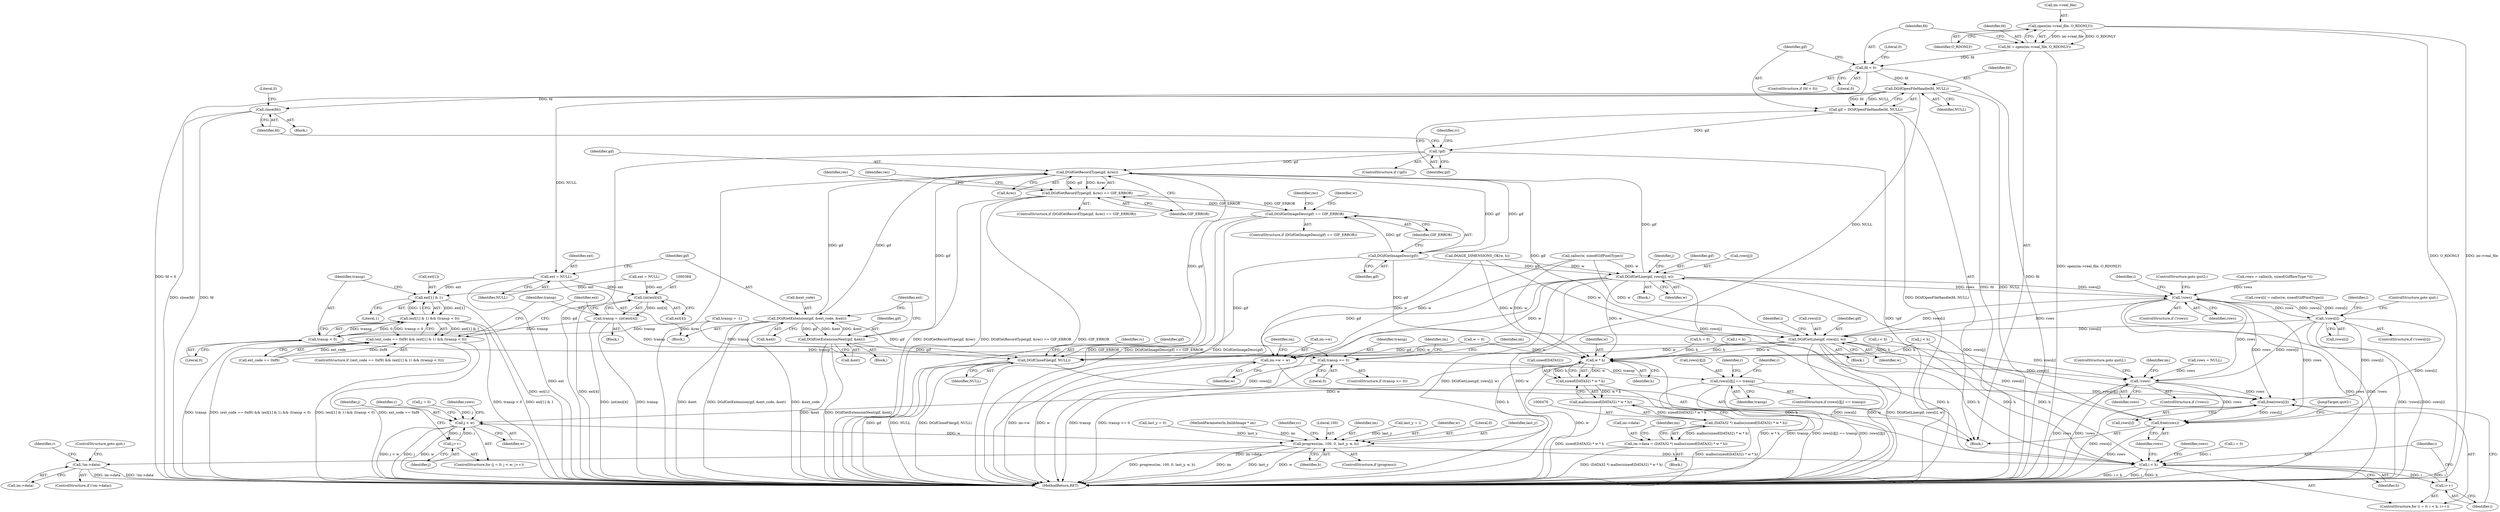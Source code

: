 digraph "0_enlightment_37a96801663b7b4cd3fbe56cc0eb8b6a17e766a8@API" {
"1000175" [label="(Call,open(im->real_file, O_RDONLY))"];
"1000173" [label="(Call,fd = open(im->real_file, O_RDONLY))"];
"1000181" [label="(Call,fd < 0)"];
"1000188" [label="(Call,DGifOpenFileHandle(fd, NULL))"];
"1000186" [label="(Call,gif = DGifOpenFileHandle(fd, NULL))"];
"1000192" [label="(Call,!gif)"];
"1000206" [label="(Call,DGifGetRecordType(gif, &rec))"];
"1000205" [label="(Call,DGifGetRecordType(gif, &rec) == GIF_ERROR)"];
"1000224" [label="(Call,DGifGetImageDesc(gif) == GIF_ERROR)"];
"1000225" [label="(Call,DGifGetImageDesc(gif))"];
"1000319" [label="(Call,DGifGetLine(gif, rows[j], w))"];
"1000260" [label="(Call,!rows)"];
"1000282" [label="(Call,!rows[i])"];
"1000337" [label="(Call,DGifGetLine(gif, rows[i], w))"];
"1000416" [label="(Call,!rows)"];
"1000761" [label="(Call,free(rows[i]))"];
"1000765" [label="(Call,free(rows))"];
"1000420" [label="(Call,im->w = w)"];
"1000481" [label="(Call,w * h)"];
"1000478" [label="(Call,sizeof(DATA32) * w * h)"];
"1000477" [label="(Call,malloc(sizeof(DATA32) * w * h))"];
"1000475" [label="(Call,(DATA32 *) malloc(sizeof(DATA32) * w * h))"];
"1000471" [label="(Call,im->data = (DATA32 *) malloc(sizeof(DATA32) * w * h))"];
"1000485" [label="(Call,!im->data)"];
"1000553" [label="(Call,j < w)"];
"1000556" [label="(Call,j++)"];
"1000741" [label="(Call,progress(im, 100, 0, last_y, w, h))"];
"1000756" [label="(Call,i < h)"];
"1000759" [label="(Call,i++)"];
"1000768" [label="(Call,DGifCloseFile(gif, NULL))"];
"1000357" [label="(Call,DGifGetExtension(gif, &ext_code, &ext))"];
"1000391" [label="(Call,DGifGetExtensionNext(gif, &ext))"];
"1000195" [label="(Call,close(fd))"];
"1000354" [label="(Call,ext = NULL)"];
"1000372" [label="(Call,ext[1] & 1)"];
"1000371" [label="(Call,(ext[1] & 1) && (transp < 0))"];
"1000367" [label="(Call,(ext_code == 0xf9) && (ext[1] & 1) && (transp < 0))"];
"1000383" [label="(Call,(int)ext[4])"];
"1000381" [label="(Call,transp = (int)ext[4])"];
"1000377" [label="(Call,transp < 0)"];
"1000399" [label="(Call,transp >= 0)"];
"1000560" [label="(Call,rows[i][j] == transp)"];
"1000281" [label="(ControlStructure,if (!rows[i]))"];
"1000175" [label="(Call,open(im->real_file, O_RDONLY))"];
"1000484" [label="(ControlStructure,if (!im->data))"];
"1000354" [label="(Call,ext = NULL)"];
"1000195" [label="(Call,close(fd))"];
"1000249" [label="(Call,IMAGE_DIMENSIONS_OK(w, h))"];
"1000180" [label="(ControlStructure,if (fd < 0))"];
"1000767" [label="(JumpTarget,quit2:)"];
"1000449" [label="(Block,)"];
"1000697" [label="(Identifier,r)"];
"1000481" [label="(Call,w * h)"];
"1000282" [label="(Call,!rows[i])"];
"1000566" [label="(Identifier,transp)"];
"1000314" [label="(Identifier,j)"];
"1000613" [label="(Identifier,r)"];
"1000549" [label="(ControlStructure,for (j = 0; j < w; j++))"];
"1000692" [label="(Call,last_y = i)"];
"1000765" [label="(Call,free(rows))"];
"1000267" [label="(Call,i < h)"];
"1000472" [label="(Call,im->data)"];
"1000422" [label="(Identifier,im)"];
"1000756" [label="(Call,i < h)"];
"1000478" [label="(Call,sizeof(DATA32) * w * h)"];
"1000759" [label="(Call,i++)"];
"1000192" [label="(Call,!gif)"];
"1000351" [label="(Block,)"];
"1000471" [label="(Call,im->data = (DATA32 *) malloc(sizeof(DATA32) * w * h))"];
"1000331" [label="(Call,i < h)"];
"1000198" [label="(Literal,0)"];
"1000378" [label="(Identifier,transp)"];
"1000342" [label="(Identifier,w)"];
"1000486" [label="(Call,im->data)"];
"1000746" [label="(Identifier,w)"];
"1000193" [label="(Identifier,gif)"];
"1000189" [label="(Identifier,fd)"];
"1000364" [label="(Identifier,ext)"];
"1000379" [label="(Literal,0)"];
"1000427" [label="(Identifier,im)"];
"1000560" [label="(Call,rows[i][j] == transp)"];
"1000318" [label="(Block,)"];
"1000393" [label="(Call,&ext)"];
"1000392" [label="(Identifier,gif)"];
"1000114" [label="(Block,)"];
"1000277" [label="(Call,calloc(w, sizeof(GifPixelType)))"];
"1000181" [label="(Call,fd < 0)"];
"1000335" [label="(Identifier,i)"];
"1000477" [label="(Call,malloc(sizeof(DATA32) * w * h))"];
"1000182" [label="(Identifier,fd)"];
"1000213" [label="(Identifier,rec)"];
"1000194" [label="(Block,)"];
"1000385" [label="(Call,ext[4])"];
"1000210" [label="(Identifier,GIF_ERROR)"];
"1000762" [label="(Call,rows[i])"];
"1000400" [label="(Identifier,transp)"];
"1000424" [label="(Identifier,w)"];
"1000760" [label="(Identifier,i)"];
"1000226" [label="(Identifier,gif)"];
"1000391" [label="(Call,DGifGetExtensionNext(gif, &ext))"];
"1000320" [label="(Identifier,gif)"];
"1000259" [label="(ControlStructure,if (!rows))"];
"1000555" [label="(Identifier,w)"];
"1000770" [label="(Identifier,NULL)"];
"1000183" [label="(Literal,0)"];
"1000417" [label="(Identifier,rows)"];
"1000163" [label="(Call,transp = -1)"];
"1000265" [label="(Identifier,i)"];
"1000405" [label="(Identifier,im)"];
"1000744" [label="(Literal,0)"];
"1000261" [label="(Identifier,rows)"];
"1000135" [label="(Call,w = 0)"];
"1000176" [label="(Call,im->real_file)"];
"1000772" [label="(Identifier,rc)"];
"1000185" [label="(Literal,0)"];
"1000415" [label="(ControlStructure,if (!rows))"];
"1000260" [label="(Call,!rows)"];
"1000475" [label="(Call,(DATA32 *) malloc(sizeof(DATA32) * w * h))"];
"1000745" [label="(Identifier,last_y)"];
"1000366" [label="(ControlStructure,if ((ext_code == 0xf9) && (ext[1] & 1) && (transp < 0)))"];
"1000557" [label="(Identifier,j)"];
"1000376" [label="(Literal,1)"];
"1000768" [label="(Call,DGifCloseFile(gif, NULL))"];
"1000152" [label="(Call,last_y = 0)"];
"1000207" [label="(Identifier,gif)"];
"1000324" [label="(Identifier,w)"];
"1000489" [label="(ControlStructure,goto quit;)"];
"1000739" [label="(ControlStructure,if (progress))"];
"1000204" [label="(ControlStructure,if (DGifGetRecordType(gif, &rec) == GIF_ERROR))"];
"1000757" [label="(Identifier,i)"];
"1000234" [label="(Identifier,w)"];
"1000191" [label="(ControlStructure,if (!gif))"];
"1000188" [label="(Call,DGifOpenFileHandle(fd, NULL))"];
"1000416" [label="(Call,!rows)"];
"1000550" [label="(Call,j = 0)"];
"1000569" [label="(Identifier,r)"];
"1000262" [label="(ControlStructure,goto quit2;)"];
"1000337" [label="(Call,DGifGetLine(gif, rows[i], w))"];
"1000483" [label="(Identifier,h)"];
"1000336" [label="(Block,)"];
"1000365" [label="(Block,)"];
"1000563" [label="(Identifier,rows)"];
"1000373" [label="(Call,ext[1])"];
"1000283" [label="(Call,rows[i])"];
"1000554" [label="(Identifier,j)"];
"1000553" [label="(Call,j < w)"];
"1000110" [label="(MethodParameterIn,ImlibImage * im)"];
"1000412" [label="(Identifier,im)"];
"1000173" [label="(Call,fd = open(im->real_file, O_RDONLY))"];
"1000559" [label="(ControlStructure,if (rows[i][j] == transp))"];
"1000253" [label="(Call,rows = calloc(h, sizeof(GifRowType *)))"];
"1000223" [label="(ControlStructure,if (DGifGetImageDesc(gif) == GIF_ERROR))"];
"1000421" [label="(Call,im->w)"];
"1000206" [label="(Call,DGifGetRecordType(gif, &rec))"];
"1000741" [label="(Call,progress(im, 100, 0, last_y, w, h))"];
"1000493" [label="(Identifier,r)"];
"1000383" [label="(Call,(int)ext[4])"];
"1000357" [label="(Call,DGifGetExtension(gif, &ext_code, &ext))"];
"1000356" [label="(Identifier,NULL)"];
"1000310" [label="(Call,j < h)"];
"1000382" [label="(Identifier,transp)"];
"1000339" [label="(Call,rows[i])"];
"1000371" [label="(Call,(ext[1] & 1) && (transp < 0))"];
"1000367" [label="(Call,(ext_code == 0xf9) && (ext[1] & 1) && (transp < 0))"];
"1000187" [label="(Identifier,gif)"];
"1000479" [label="(Call,sizeof(DATA32))"];
"1000758" [label="(Identifier,h)"];
"1000196" [label="(Identifier,fd)"];
"1000225" [label="(Call,DGifGetImageDesc(gif))"];
"1000766" [label="(Identifier,rows)"];
"1000286" [label="(ControlStructure,goto quit;)"];
"1000487" [label="(Identifier,im)"];
"1000380" [label="(Block,)"];
"1000338" [label="(Identifier,gif)"];
"1000361" [label="(Call,&ext)"];
"1000190" [label="(Identifier,NULL)"];
"1000556" [label="(Call,j++)"];
"1000372" [label="(Call,ext[1] & 1)"];
"1000399" [label="(Call,transp >= 0)"];
"1000321" [label="(Call,rows[j])"];
"1000200" [label="(Identifier,rc)"];
"1000273" [label="(Call,rows[i] = calloc(w, sizeof(GifPixelType)))"];
"1000227" [label="(Identifier,GIF_ERROR)"];
"1000381" [label="(Call,transp = (int)ext[4])"];
"1000186" [label="(Call,gif = DGifOpenFileHandle(fd, NULL))"];
"1000752" [label="(ControlStructure,for (i = 0; i < h; i++))"];
"1000319" [label="(Call,DGifGetLine(gif, rows[j], w))"];
"1000769" [label="(Identifier,gif)"];
"1000359" [label="(Call,&ext_code)"];
"1000749" [label="(Identifier,rc)"];
"1000160" [label="(Call,rows = NULL)"];
"1000174" [label="(Identifier,fd)"];
"1000355" [label="(Identifier,ext)"];
"1000377" [label="(Call,transp < 0)"];
"1000230" [label="(Identifier,rec)"];
"1000485" [label="(Call,!im->data)"];
"1000401" [label="(Literal,0)"];
"1000747" [label="(Identifier,h)"];
"1000271" [label="(Identifier,i)"];
"1000398" [label="(ControlStructure,if (transp >= 0))"];
"1000763" [label="(Identifier,rows)"];
"1000743" [label="(Literal,100)"];
"1000753" [label="(Call,i = 0)"];
"1000561" [label="(Call,rows[i][j])"];
"1000139" [label="(Call,h = 0)"];
"1000420" [label="(Call,im->w = w)"];
"1000419" [label="(ControlStructure,goto quit2;)"];
"1000773" [label="(MethodReturn,RET)"];
"1000224" [label="(Call,DGifGetImageDesc(gif) == GIF_ERROR)"];
"1000482" [label="(Identifier,w)"];
"1000388" [label="(Call,ext = NULL)"];
"1000389" [label="(Identifier,ext)"];
"1000208" [label="(Call,&rec)"];
"1000218" [label="(Identifier,rec)"];
"1000761" [label="(Call,free(rows[i]))"];
"1000179" [label="(Identifier,O_RDONLY)"];
"1000205" [label="(Call,DGifGetRecordType(gif, &rec) == GIF_ERROR)"];
"1000742" [label="(Identifier,im)"];
"1000368" [label="(Call,ext_code == 0xf9)"];
"1000358" [label="(Identifier,gif)"];
"1000175" -> "1000173"  [label="AST: "];
"1000175" -> "1000179"  [label="CFG: "];
"1000176" -> "1000175"  [label="AST: "];
"1000179" -> "1000175"  [label="AST: "];
"1000173" -> "1000175"  [label="CFG: "];
"1000175" -> "1000773"  [label="DDG: O_RDONLY"];
"1000175" -> "1000773"  [label="DDG: im->real_file"];
"1000175" -> "1000173"  [label="DDG: im->real_file"];
"1000175" -> "1000173"  [label="DDG: O_RDONLY"];
"1000173" -> "1000114"  [label="AST: "];
"1000174" -> "1000173"  [label="AST: "];
"1000182" -> "1000173"  [label="CFG: "];
"1000173" -> "1000773"  [label="DDG: open(im->real_file, O_RDONLY)"];
"1000173" -> "1000181"  [label="DDG: fd"];
"1000181" -> "1000180"  [label="AST: "];
"1000181" -> "1000183"  [label="CFG: "];
"1000182" -> "1000181"  [label="AST: "];
"1000183" -> "1000181"  [label="AST: "];
"1000185" -> "1000181"  [label="CFG: "];
"1000187" -> "1000181"  [label="CFG: "];
"1000181" -> "1000773"  [label="DDG: fd"];
"1000181" -> "1000773"  [label="DDG: fd < 0"];
"1000181" -> "1000188"  [label="DDG: fd"];
"1000188" -> "1000186"  [label="AST: "];
"1000188" -> "1000190"  [label="CFG: "];
"1000189" -> "1000188"  [label="AST: "];
"1000190" -> "1000188"  [label="AST: "];
"1000186" -> "1000188"  [label="CFG: "];
"1000188" -> "1000773"  [label="DDG: NULL"];
"1000188" -> "1000773"  [label="DDG: fd"];
"1000188" -> "1000186"  [label="DDG: fd"];
"1000188" -> "1000186"  [label="DDG: NULL"];
"1000188" -> "1000195"  [label="DDG: fd"];
"1000188" -> "1000354"  [label="DDG: NULL"];
"1000188" -> "1000768"  [label="DDG: NULL"];
"1000186" -> "1000114"  [label="AST: "];
"1000187" -> "1000186"  [label="AST: "];
"1000193" -> "1000186"  [label="CFG: "];
"1000186" -> "1000773"  [label="DDG: DGifOpenFileHandle(fd, NULL)"];
"1000186" -> "1000192"  [label="DDG: gif"];
"1000192" -> "1000191"  [label="AST: "];
"1000192" -> "1000193"  [label="CFG: "];
"1000193" -> "1000192"  [label="AST: "];
"1000196" -> "1000192"  [label="CFG: "];
"1000200" -> "1000192"  [label="CFG: "];
"1000192" -> "1000773"  [label="DDG: gif"];
"1000192" -> "1000773"  [label="DDG: !gif"];
"1000192" -> "1000206"  [label="DDG: gif"];
"1000206" -> "1000205"  [label="AST: "];
"1000206" -> "1000208"  [label="CFG: "];
"1000207" -> "1000206"  [label="AST: "];
"1000208" -> "1000206"  [label="AST: "];
"1000210" -> "1000206"  [label="CFG: "];
"1000206" -> "1000773"  [label="DDG: &rec"];
"1000206" -> "1000205"  [label="DDG: gif"];
"1000206" -> "1000205"  [label="DDG: &rec"];
"1000391" -> "1000206"  [label="DDG: gif"];
"1000225" -> "1000206"  [label="DDG: gif"];
"1000337" -> "1000206"  [label="DDG: gif"];
"1000319" -> "1000206"  [label="DDG: gif"];
"1000357" -> "1000206"  [label="DDG: gif"];
"1000206" -> "1000225"  [label="DDG: gif"];
"1000206" -> "1000357"  [label="DDG: gif"];
"1000206" -> "1000768"  [label="DDG: gif"];
"1000205" -> "1000204"  [label="AST: "];
"1000205" -> "1000210"  [label="CFG: "];
"1000210" -> "1000205"  [label="AST: "];
"1000213" -> "1000205"  [label="CFG: "];
"1000218" -> "1000205"  [label="CFG: "];
"1000205" -> "1000773"  [label="DDG: GIF_ERROR"];
"1000205" -> "1000773"  [label="DDG: DGifGetRecordType(gif, &rec)"];
"1000205" -> "1000773"  [label="DDG: DGifGetRecordType(gif, &rec) == GIF_ERROR"];
"1000224" -> "1000205"  [label="DDG: GIF_ERROR"];
"1000205" -> "1000224"  [label="DDG: GIF_ERROR"];
"1000224" -> "1000223"  [label="AST: "];
"1000224" -> "1000227"  [label="CFG: "];
"1000225" -> "1000224"  [label="AST: "];
"1000227" -> "1000224"  [label="AST: "];
"1000230" -> "1000224"  [label="CFG: "];
"1000234" -> "1000224"  [label="CFG: "];
"1000224" -> "1000773"  [label="DDG: DGifGetImageDesc(gif)"];
"1000224" -> "1000773"  [label="DDG: GIF_ERROR"];
"1000224" -> "1000773"  [label="DDG: DGifGetImageDesc(gif) == GIF_ERROR"];
"1000225" -> "1000224"  [label="DDG: gif"];
"1000225" -> "1000226"  [label="CFG: "];
"1000226" -> "1000225"  [label="AST: "];
"1000227" -> "1000225"  [label="CFG: "];
"1000225" -> "1000319"  [label="DDG: gif"];
"1000225" -> "1000337"  [label="DDG: gif"];
"1000225" -> "1000768"  [label="DDG: gif"];
"1000319" -> "1000318"  [label="AST: "];
"1000319" -> "1000324"  [label="CFG: "];
"1000320" -> "1000319"  [label="AST: "];
"1000321" -> "1000319"  [label="AST: "];
"1000324" -> "1000319"  [label="AST: "];
"1000314" -> "1000319"  [label="CFG: "];
"1000319" -> "1000773"  [label="DDG: DGifGetLine(gif, rows[j], w)"];
"1000319" -> "1000773"  [label="DDG: w"];
"1000319" -> "1000773"  [label="DDG: rows[j]"];
"1000319" -> "1000260"  [label="DDG: rows[j]"];
"1000260" -> "1000319"  [label="DDG: rows"];
"1000277" -> "1000319"  [label="DDG: w"];
"1000249" -> "1000319"  [label="DDG: w"];
"1000319" -> "1000416"  [label="DDG: rows[j]"];
"1000319" -> "1000420"  [label="DDG: w"];
"1000319" -> "1000481"  [label="DDG: w"];
"1000319" -> "1000765"  [label="DDG: rows[j]"];
"1000319" -> "1000768"  [label="DDG: gif"];
"1000260" -> "1000259"  [label="AST: "];
"1000260" -> "1000261"  [label="CFG: "];
"1000261" -> "1000260"  [label="AST: "];
"1000262" -> "1000260"  [label="CFG: "];
"1000265" -> "1000260"  [label="CFG: "];
"1000260" -> "1000773"  [label="DDG: !rows"];
"1000260" -> "1000773"  [label="DDG: rows"];
"1000337" -> "1000260"  [label="DDG: rows[i]"];
"1000253" -> "1000260"  [label="DDG: rows"];
"1000282" -> "1000260"  [label="DDG: rows[i]"];
"1000260" -> "1000282"  [label="DDG: rows"];
"1000260" -> "1000337"  [label="DDG: rows"];
"1000260" -> "1000416"  [label="DDG: rows"];
"1000260" -> "1000761"  [label="DDG: rows"];
"1000260" -> "1000765"  [label="DDG: rows"];
"1000282" -> "1000281"  [label="AST: "];
"1000282" -> "1000283"  [label="CFG: "];
"1000283" -> "1000282"  [label="AST: "];
"1000286" -> "1000282"  [label="CFG: "];
"1000271" -> "1000282"  [label="CFG: "];
"1000282" -> "1000773"  [label="DDG: !rows[i]"];
"1000282" -> "1000773"  [label="DDG: rows[i]"];
"1000273" -> "1000282"  [label="DDG: rows[i]"];
"1000282" -> "1000337"  [label="DDG: rows[i]"];
"1000282" -> "1000416"  [label="DDG: rows[i]"];
"1000282" -> "1000761"  [label="DDG: rows[i]"];
"1000282" -> "1000765"  [label="DDG: rows[i]"];
"1000337" -> "1000336"  [label="AST: "];
"1000337" -> "1000342"  [label="CFG: "];
"1000338" -> "1000337"  [label="AST: "];
"1000339" -> "1000337"  [label="AST: "];
"1000342" -> "1000337"  [label="AST: "];
"1000335" -> "1000337"  [label="CFG: "];
"1000337" -> "1000773"  [label="DDG: rows[i]"];
"1000337" -> "1000773"  [label="DDG: w"];
"1000337" -> "1000773"  [label="DDG: DGifGetLine(gif, rows[i], w)"];
"1000249" -> "1000337"  [label="DDG: w"];
"1000277" -> "1000337"  [label="DDG: w"];
"1000337" -> "1000416"  [label="DDG: rows[i]"];
"1000337" -> "1000420"  [label="DDG: w"];
"1000337" -> "1000481"  [label="DDG: w"];
"1000337" -> "1000761"  [label="DDG: rows[i]"];
"1000337" -> "1000765"  [label="DDG: rows[i]"];
"1000337" -> "1000768"  [label="DDG: gif"];
"1000416" -> "1000415"  [label="AST: "];
"1000416" -> "1000417"  [label="CFG: "];
"1000417" -> "1000416"  [label="AST: "];
"1000419" -> "1000416"  [label="CFG: "];
"1000422" -> "1000416"  [label="CFG: "];
"1000416" -> "1000773"  [label="DDG: !rows"];
"1000416" -> "1000773"  [label="DDG: rows"];
"1000160" -> "1000416"  [label="DDG: rows"];
"1000416" -> "1000761"  [label="DDG: rows"];
"1000416" -> "1000765"  [label="DDG: rows"];
"1000761" -> "1000752"  [label="AST: "];
"1000761" -> "1000762"  [label="CFG: "];
"1000762" -> "1000761"  [label="AST: "];
"1000760" -> "1000761"  [label="CFG: "];
"1000761" -> "1000773"  [label="DDG: rows[i]"];
"1000560" -> "1000761"  [label="DDG: rows[i][j]"];
"1000761" -> "1000765"  [label="DDG: rows[i]"];
"1000765" -> "1000114"  [label="AST: "];
"1000765" -> "1000766"  [label="CFG: "];
"1000766" -> "1000765"  [label="AST: "];
"1000767" -> "1000765"  [label="CFG: "];
"1000765" -> "1000773"  [label="DDG: rows"];
"1000420" -> "1000114"  [label="AST: "];
"1000420" -> "1000424"  [label="CFG: "];
"1000421" -> "1000420"  [label="AST: "];
"1000424" -> "1000420"  [label="AST: "];
"1000427" -> "1000420"  [label="CFG: "];
"1000420" -> "1000773"  [label="DDG: w"];
"1000420" -> "1000773"  [label="DDG: im->w"];
"1000135" -> "1000420"  [label="DDG: w"];
"1000249" -> "1000420"  [label="DDG: w"];
"1000277" -> "1000420"  [label="DDG: w"];
"1000481" -> "1000478"  [label="AST: "];
"1000481" -> "1000483"  [label="CFG: "];
"1000482" -> "1000481"  [label="AST: "];
"1000483" -> "1000481"  [label="AST: "];
"1000478" -> "1000481"  [label="CFG: "];
"1000481" -> "1000773"  [label="DDG: w"];
"1000481" -> "1000478"  [label="DDG: w"];
"1000481" -> "1000478"  [label="DDG: h"];
"1000135" -> "1000481"  [label="DDG: w"];
"1000249" -> "1000481"  [label="DDG: w"];
"1000277" -> "1000481"  [label="DDG: w"];
"1000310" -> "1000481"  [label="DDG: h"];
"1000331" -> "1000481"  [label="DDG: h"];
"1000267" -> "1000481"  [label="DDG: h"];
"1000139" -> "1000481"  [label="DDG: h"];
"1000481" -> "1000553"  [label="DDG: w"];
"1000481" -> "1000741"  [label="DDG: h"];
"1000481" -> "1000756"  [label="DDG: h"];
"1000478" -> "1000477"  [label="AST: "];
"1000479" -> "1000478"  [label="AST: "];
"1000477" -> "1000478"  [label="CFG: "];
"1000478" -> "1000773"  [label="DDG: w * h"];
"1000478" -> "1000477"  [label="DDG: w * h"];
"1000477" -> "1000475"  [label="AST: "];
"1000475" -> "1000477"  [label="CFG: "];
"1000477" -> "1000773"  [label="DDG: sizeof(DATA32) * w * h"];
"1000477" -> "1000475"  [label="DDG: sizeof(DATA32) * w * h"];
"1000475" -> "1000471"  [label="AST: "];
"1000476" -> "1000475"  [label="AST: "];
"1000471" -> "1000475"  [label="CFG: "];
"1000475" -> "1000773"  [label="DDG: malloc(sizeof(DATA32) * w * h)"];
"1000475" -> "1000471"  [label="DDG: malloc(sizeof(DATA32) * w * h)"];
"1000471" -> "1000449"  [label="AST: "];
"1000472" -> "1000471"  [label="AST: "];
"1000487" -> "1000471"  [label="CFG: "];
"1000471" -> "1000773"  [label="DDG: (DATA32 *) malloc(sizeof(DATA32) * w * h)"];
"1000471" -> "1000485"  [label="DDG: im->data"];
"1000485" -> "1000484"  [label="AST: "];
"1000485" -> "1000486"  [label="CFG: "];
"1000486" -> "1000485"  [label="AST: "];
"1000489" -> "1000485"  [label="CFG: "];
"1000493" -> "1000485"  [label="CFG: "];
"1000485" -> "1000773"  [label="DDG: im->data"];
"1000485" -> "1000773"  [label="DDG: !im->data"];
"1000553" -> "1000549"  [label="AST: "];
"1000553" -> "1000555"  [label="CFG: "];
"1000554" -> "1000553"  [label="AST: "];
"1000555" -> "1000553"  [label="AST: "];
"1000563" -> "1000553"  [label="CFG: "];
"1000697" -> "1000553"  [label="CFG: "];
"1000553" -> "1000773"  [label="DDG: j < w"];
"1000553" -> "1000773"  [label="DDG: j"];
"1000553" -> "1000773"  [label="DDG: w"];
"1000556" -> "1000553"  [label="DDG: j"];
"1000550" -> "1000553"  [label="DDG: j"];
"1000553" -> "1000556"  [label="DDG: j"];
"1000553" -> "1000741"  [label="DDG: w"];
"1000556" -> "1000549"  [label="AST: "];
"1000556" -> "1000557"  [label="CFG: "];
"1000557" -> "1000556"  [label="AST: "];
"1000554" -> "1000556"  [label="CFG: "];
"1000741" -> "1000739"  [label="AST: "];
"1000741" -> "1000747"  [label="CFG: "];
"1000742" -> "1000741"  [label="AST: "];
"1000743" -> "1000741"  [label="AST: "];
"1000744" -> "1000741"  [label="AST: "];
"1000745" -> "1000741"  [label="AST: "];
"1000746" -> "1000741"  [label="AST: "];
"1000747" -> "1000741"  [label="AST: "];
"1000749" -> "1000741"  [label="CFG: "];
"1000741" -> "1000773"  [label="DDG: im"];
"1000741" -> "1000773"  [label="DDG: last_y"];
"1000741" -> "1000773"  [label="DDG: w"];
"1000741" -> "1000773"  [label="DDG: progress(im, 100, 0, last_y, w, h)"];
"1000110" -> "1000741"  [label="DDG: im"];
"1000692" -> "1000741"  [label="DDG: last_y"];
"1000152" -> "1000741"  [label="DDG: last_y"];
"1000741" -> "1000756"  [label="DDG: h"];
"1000756" -> "1000752"  [label="AST: "];
"1000756" -> "1000758"  [label="CFG: "];
"1000757" -> "1000756"  [label="AST: "];
"1000758" -> "1000756"  [label="AST: "];
"1000763" -> "1000756"  [label="CFG: "];
"1000766" -> "1000756"  [label="CFG: "];
"1000756" -> "1000773"  [label="DDG: i"];
"1000756" -> "1000773"  [label="DDG: h"];
"1000756" -> "1000773"  [label="DDG: i < h"];
"1000753" -> "1000756"  [label="DDG: i"];
"1000759" -> "1000756"  [label="DDG: i"];
"1000267" -> "1000756"  [label="DDG: h"];
"1000310" -> "1000756"  [label="DDG: h"];
"1000331" -> "1000756"  [label="DDG: h"];
"1000139" -> "1000756"  [label="DDG: h"];
"1000756" -> "1000759"  [label="DDG: i"];
"1000759" -> "1000752"  [label="AST: "];
"1000759" -> "1000760"  [label="CFG: "];
"1000760" -> "1000759"  [label="AST: "];
"1000757" -> "1000759"  [label="CFG: "];
"1000768" -> "1000114"  [label="AST: "];
"1000768" -> "1000770"  [label="CFG: "];
"1000769" -> "1000768"  [label="AST: "];
"1000770" -> "1000768"  [label="AST: "];
"1000772" -> "1000768"  [label="CFG: "];
"1000768" -> "1000773"  [label="DDG: gif"];
"1000768" -> "1000773"  [label="DDG: NULL"];
"1000768" -> "1000773"  [label="DDG: DGifCloseFile(gif, NULL)"];
"1000391" -> "1000768"  [label="DDG: gif"];
"1000357" -> "1000768"  [label="DDG: gif"];
"1000357" -> "1000351"  [label="AST: "];
"1000357" -> "1000361"  [label="CFG: "];
"1000358" -> "1000357"  [label="AST: "];
"1000359" -> "1000357"  [label="AST: "];
"1000361" -> "1000357"  [label="AST: "];
"1000364" -> "1000357"  [label="CFG: "];
"1000357" -> "1000773"  [label="DDG: &ext"];
"1000357" -> "1000773"  [label="DDG: DGifGetExtension(gif, &ext_code, &ext)"];
"1000357" -> "1000773"  [label="DDG: &ext_code"];
"1000391" -> "1000357"  [label="DDG: &ext"];
"1000357" -> "1000391"  [label="DDG: gif"];
"1000357" -> "1000391"  [label="DDG: &ext"];
"1000391" -> "1000365"  [label="AST: "];
"1000391" -> "1000393"  [label="CFG: "];
"1000392" -> "1000391"  [label="AST: "];
"1000393" -> "1000391"  [label="AST: "];
"1000364" -> "1000391"  [label="CFG: "];
"1000391" -> "1000773"  [label="DDG: &ext"];
"1000391" -> "1000773"  [label="DDG: DGifGetExtensionNext(gif, &ext)"];
"1000195" -> "1000194"  [label="AST: "];
"1000195" -> "1000196"  [label="CFG: "];
"1000196" -> "1000195"  [label="AST: "];
"1000198" -> "1000195"  [label="CFG: "];
"1000195" -> "1000773"  [label="DDG: close(fd)"];
"1000195" -> "1000773"  [label="DDG: fd"];
"1000354" -> "1000351"  [label="AST: "];
"1000354" -> "1000356"  [label="CFG: "];
"1000355" -> "1000354"  [label="AST: "];
"1000356" -> "1000354"  [label="AST: "];
"1000358" -> "1000354"  [label="CFG: "];
"1000354" -> "1000773"  [label="DDG: ext"];
"1000354" -> "1000372"  [label="DDG: ext"];
"1000354" -> "1000383"  [label="DDG: ext"];
"1000372" -> "1000371"  [label="AST: "];
"1000372" -> "1000376"  [label="CFG: "];
"1000373" -> "1000372"  [label="AST: "];
"1000376" -> "1000372"  [label="AST: "];
"1000378" -> "1000372"  [label="CFG: "];
"1000371" -> "1000372"  [label="CFG: "];
"1000372" -> "1000773"  [label="DDG: ext[1]"];
"1000372" -> "1000371"  [label="DDG: ext[1]"];
"1000372" -> "1000371"  [label="DDG: 1"];
"1000388" -> "1000372"  [label="DDG: ext"];
"1000371" -> "1000367"  [label="AST: "];
"1000371" -> "1000377"  [label="CFG: "];
"1000377" -> "1000371"  [label="AST: "];
"1000367" -> "1000371"  [label="CFG: "];
"1000371" -> "1000773"  [label="DDG: transp < 0"];
"1000371" -> "1000773"  [label="DDG: ext[1] & 1"];
"1000371" -> "1000367"  [label="DDG: ext[1] & 1"];
"1000371" -> "1000367"  [label="DDG: transp < 0"];
"1000377" -> "1000371"  [label="DDG: transp"];
"1000377" -> "1000371"  [label="DDG: 0"];
"1000367" -> "1000366"  [label="AST: "];
"1000367" -> "1000368"  [label="CFG: "];
"1000368" -> "1000367"  [label="AST: "];
"1000382" -> "1000367"  [label="CFG: "];
"1000389" -> "1000367"  [label="CFG: "];
"1000367" -> "1000773"  [label="DDG: ext_code == 0xf9"];
"1000367" -> "1000773"  [label="DDG: (ext_code == 0xf9) && (ext[1] & 1) && (transp < 0)"];
"1000367" -> "1000773"  [label="DDG: (ext[1] & 1) && (transp < 0)"];
"1000368" -> "1000367"  [label="DDG: ext_code"];
"1000368" -> "1000367"  [label="DDG: 0xf9"];
"1000383" -> "1000381"  [label="AST: "];
"1000383" -> "1000385"  [label="CFG: "];
"1000384" -> "1000383"  [label="AST: "];
"1000385" -> "1000383"  [label="AST: "];
"1000381" -> "1000383"  [label="CFG: "];
"1000383" -> "1000773"  [label="DDG: ext[4]"];
"1000383" -> "1000381"  [label="DDG: ext[4]"];
"1000388" -> "1000383"  [label="DDG: ext"];
"1000381" -> "1000380"  [label="AST: "];
"1000382" -> "1000381"  [label="AST: "];
"1000389" -> "1000381"  [label="CFG: "];
"1000381" -> "1000773"  [label="DDG: (int)ext[4]"];
"1000381" -> "1000773"  [label="DDG: transp"];
"1000381" -> "1000377"  [label="DDG: transp"];
"1000381" -> "1000399"  [label="DDG: transp"];
"1000377" -> "1000379"  [label="CFG: "];
"1000378" -> "1000377"  [label="AST: "];
"1000379" -> "1000377"  [label="AST: "];
"1000377" -> "1000773"  [label="DDG: transp"];
"1000163" -> "1000377"  [label="DDG: transp"];
"1000377" -> "1000399"  [label="DDG: transp"];
"1000399" -> "1000398"  [label="AST: "];
"1000399" -> "1000401"  [label="CFG: "];
"1000400" -> "1000399"  [label="AST: "];
"1000401" -> "1000399"  [label="AST: "];
"1000405" -> "1000399"  [label="CFG: "];
"1000412" -> "1000399"  [label="CFG: "];
"1000399" -> "1000773"  [label="DDG: transp"];
"1000399" -> "1000773"  [label="DDG: transp >= 0"];
"1000163" -> "1000399"  [label="DDG: transp"];
"1000399" -> "1000560"  [label="DDG: transp"];
"1000560" -> "1000559"  [label="AST: "];
"1000560" -> "1000566"  [label="CFG: "];
"1000561" -> "1000560"  [label="AST: "];
"1000566" -> "1000560"  [label="AST: "];
"1000569" -> "1000560"  [label="CFG: "];
"1000613" -> "1000560"  [label="CFG: "];
"1000560" -> "1000773"  [label="DDG: rows[i][j] == transp"];
"1000560" -> "1000773"  [label="DDG: transp"];
"1000560" -> "1000773"  [label="DDG: rows[i][j]"];
}
